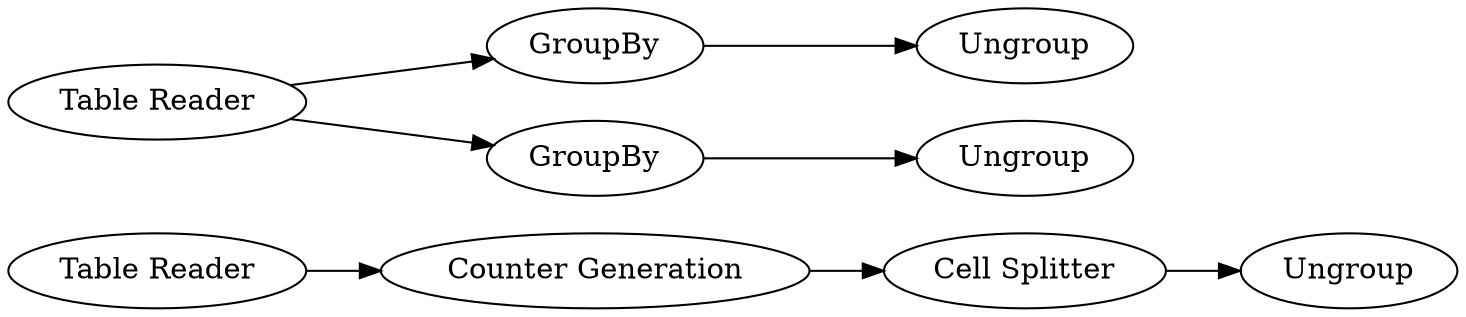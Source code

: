 digraph {
	6 -> 8
	10 -> 2
	10 -> 3
	3 -> 5
	8 -> 7
	2 -> 4
	7 -> 9
	5 [label=Ungroup]
	7 [label="Cell Splitter"]
	9 [label=Ungroup]
	4 [label=Ungroup]
	6 [label="Table Reader"]
	8 [label="Counter Generation"]
	3 [label=GroupBy]
	2 [label=GroupBy]
	10 [label="Table Reader"]
	rankdir=LR
}
